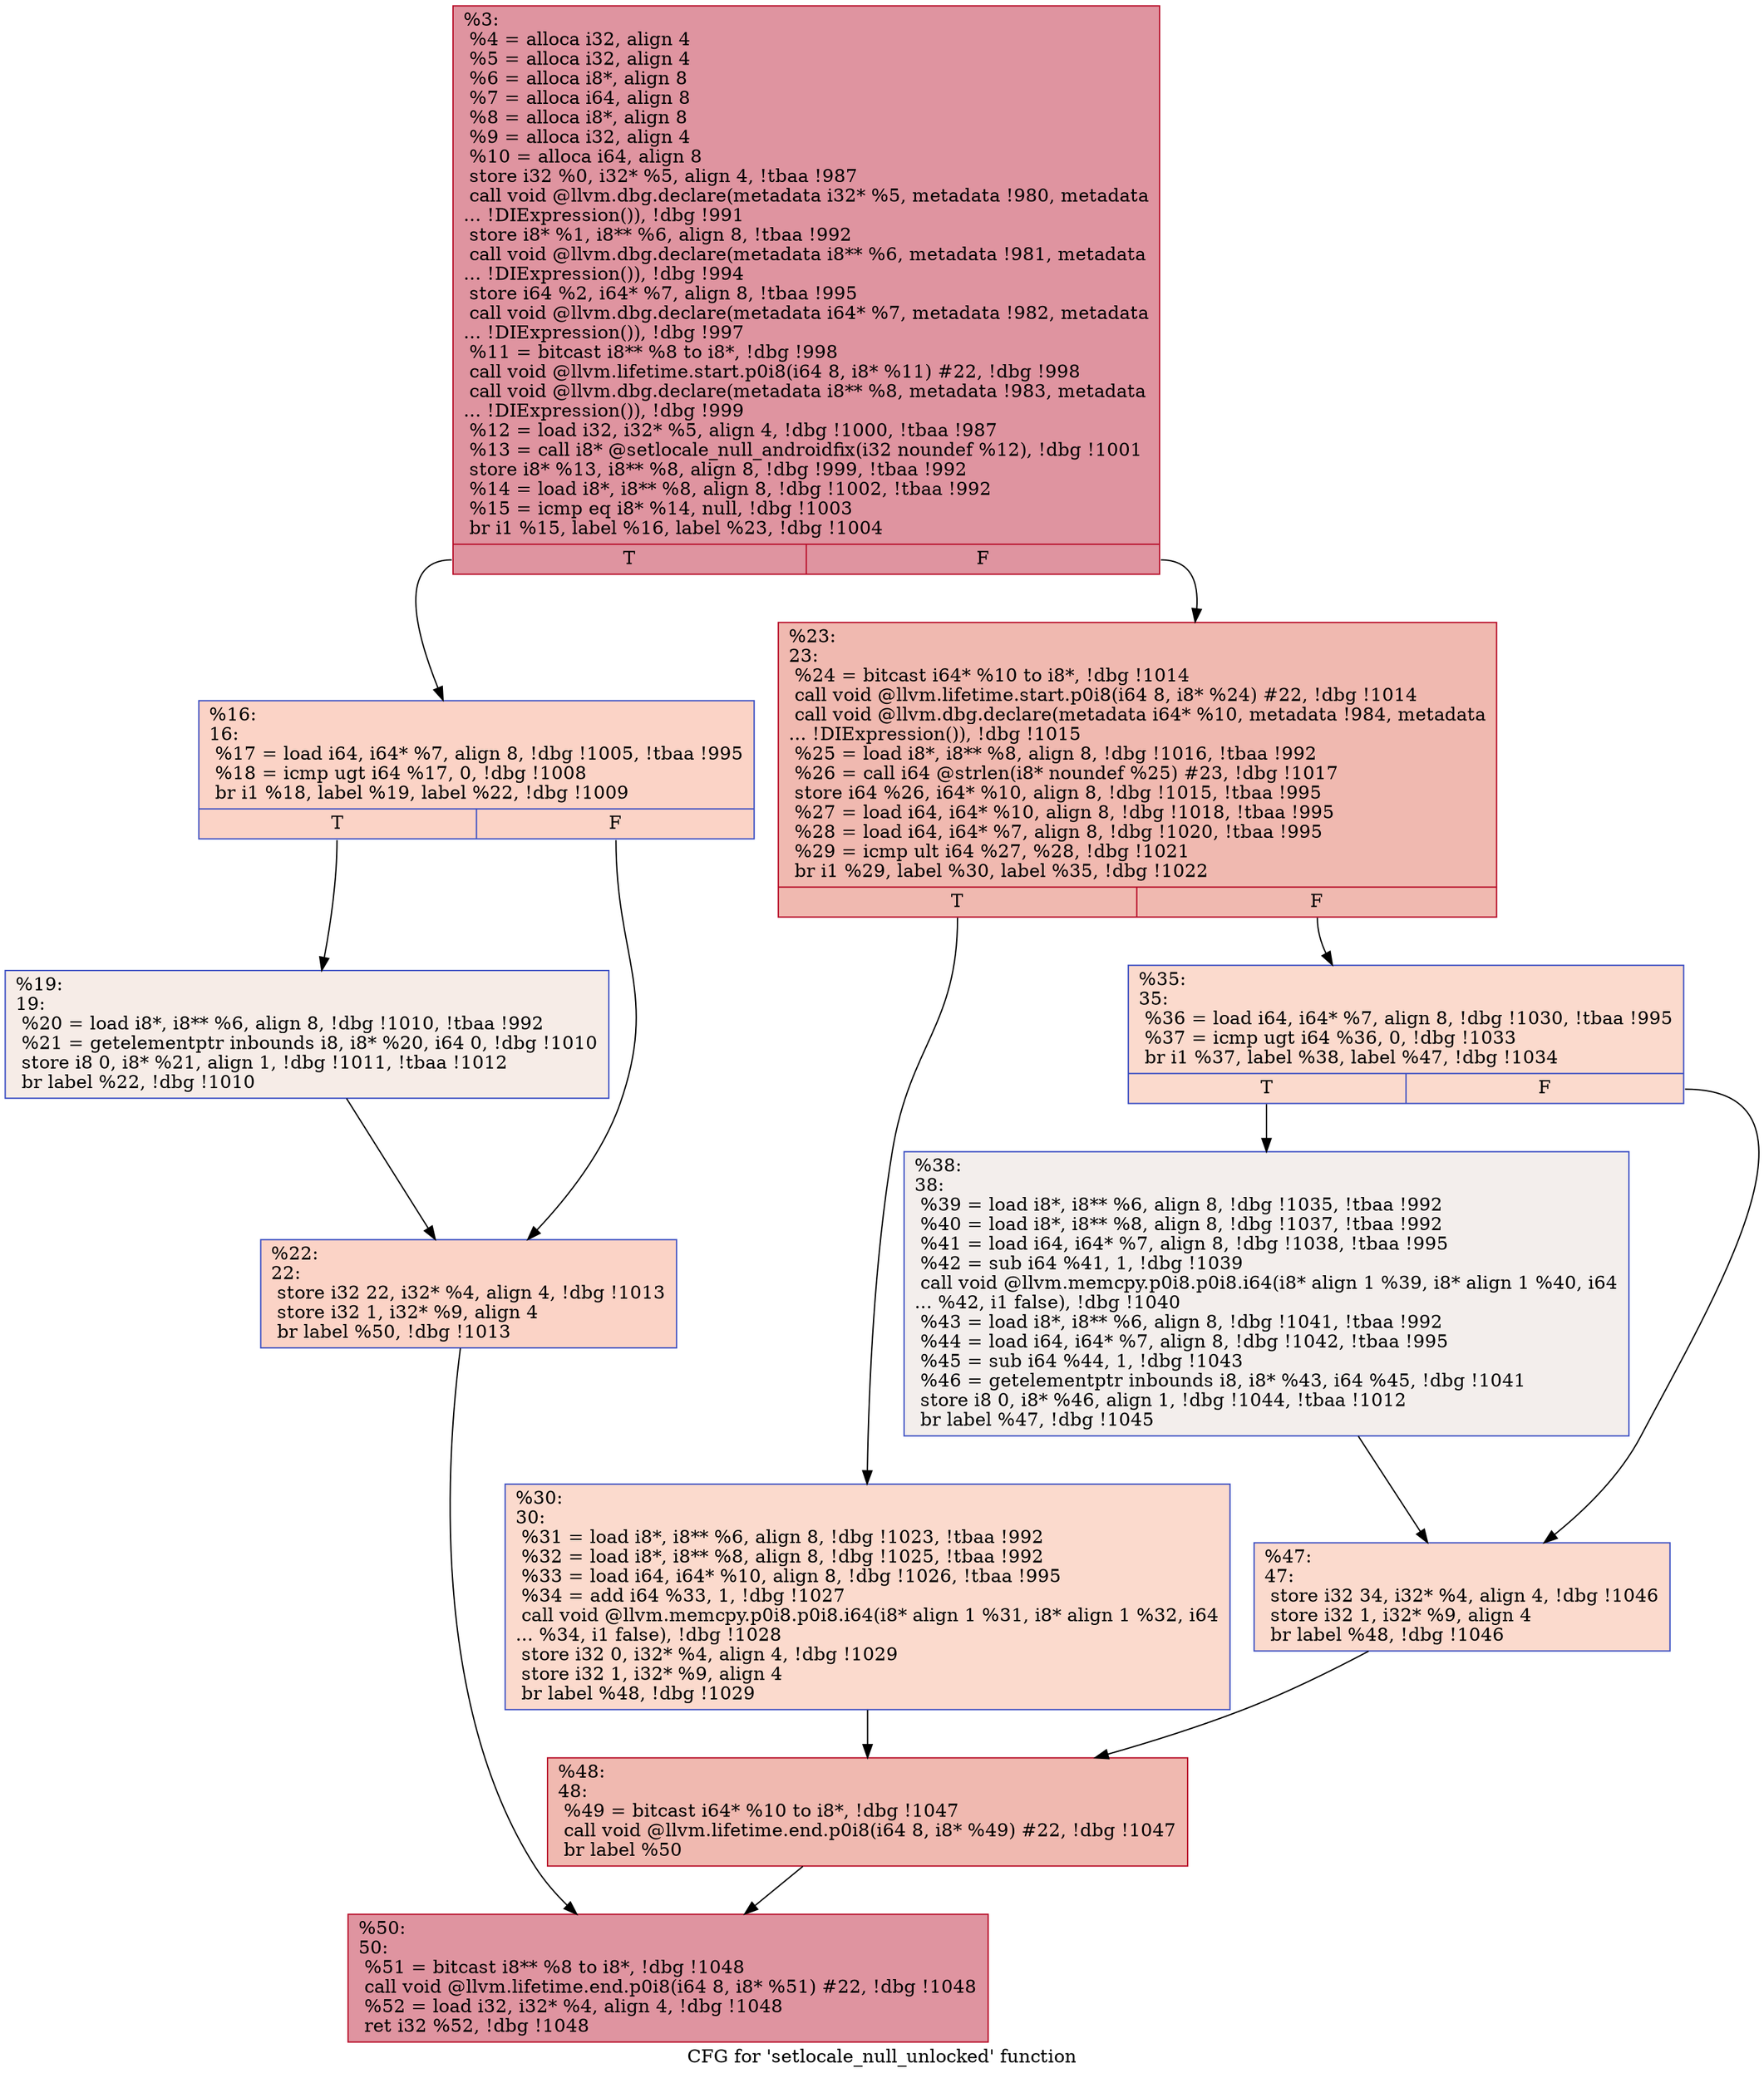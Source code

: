 digraph "CFG for 'setlocale_null_unlocked' function" {
	label="CFG for 'setlocale_null_unlocked' function";

	Node0x267a290 [shape=record,color="#b70d28ff", style=filled, fillcolor="#b70d2870",label="{%3:\l  %4 = alloca i32, align 4\l  %5 = alloca i32, align 4\l  %6 = alloca i8*, align 8\l  %7 = alloca i64, align 8\l  %8 = alloca i8*, align 8\l  %9 = alloca i32, align 4\l  %10 = alloca i64, align 8\l  store i32 %0, i32* %5, align 4, !tbaa !987\l  call void @llvm.dbg.declare(metadata i32* %5, metadata !980, metadata\l... !DIExpression()), !dbg !991\l  store i8* %1, i8** %6, align 8, !tbaa !992\l  call void @llvm.dbg.declare(metadata i8** %6, metadata !981, metadata\l... !DIExpression()), !dbg !994\l  store i64 %2, i64* %7, align 8, !tbaa !995\l  call void @llvm.dbg.declare(metadata i64* %7, metadata !982, metadata\l... !DIExpression()), !dbg !997\l  %11 = bitcast i8** %8 to i8*, !dbg !998\l  call void @llvm.lifetime.start.p0i8(i64 8, i8* %11) #22, !dbg !998\l  call void @llvm.dbg.declare(metadata i8** %8, metadata !983, metadata\l... !DIExpression()), !dbg !999\l  %12 = load i32, i32* %5, align 4, !dbg !1000, !tbaa !987\l  %13 = call i8* @setlocale_null_androidfix(i32 noundef %12), !dbg !1001\l  store i8* %13, i8** %8, align 8, !dbg !999, !tbaa !992\l  %14 = load i8*, i8** %8, align 8, !dbg !1002, !tbaa !992\l  %15 = icmp eq i8* %14, null, !dbg !1003\l  br i1 %15, label %16, label %23, !dbg !1004\l|{<s0>T|<s1>F}}"];
	Node0x267a290:s0 -> Node0x267b170;
	Node0x267a290:s1 -> Node0x267b260;
	Node0x267b170 [shape=record,color="#3d50c3ff", style=filled, fillcolor="#f59c7d70",label="{%16:\l16:                                               \l  %17 = load i64, i64* %7, align 8, !dbg !1005, !tbaa !995\l  %18 = icmp ugt i64 %17, 0, !dbg !1008\l  br i1 %18, label %19, label %22, !dbg !1009\l|{<s0>T|<s1>F}}"];
	Node0x267b170:s0 -> Node0x267b1c0;
	Node0x267b170:s1 -> Node0x267b210;
	Node0x267b1c0 [shape=record,color="#3d50c3ff", style=filled, fillcolor="#ead5c970",label="{%19:\l19:                                               \l  %20 = load i8*, i8** %6, align 8, !dbg !1010, !tbaa !992\l  %21 = getelementptr inbounds i8, i8* %20, i64 0, !dbg !1010\l  store i8 0, i8* %21, align 1, !dbg !1011, !tbaa !1012\l  br label %22, !dbg !1010\l}"];
	Node0x267b1c0 -> Node0x267b210;
	Node0x267b210 [shape=record,color="#3d50c3ff", style=filled, fillcolor="#f59c7d70",label="{%22:\l22:                                               \l  store i32 22, i32* %4, align 4, !dbg !1013\l  store i32 1, i32* %9, align 4\l  br label %50, !dbg !1013\l}"];
	Node0x267b210 -> Node0x267b440;
	Node0x267b260 [shape=record,color="#b70d28ff", style=filled, fillcolor="#de614d70",label="{%23:\l23:                                               \l  %24 = bitcast i64* %10 to i8*, !dbg !1014\l  call void @llvm.lifetime.start.p0i8(i64 8, i8* %24) #22, !dbg !1014\l  call void @llvm.dbg.declare(metadata i64* %10, metadata !984, metadata\l... !DIExpression()), !dbg !1015\l  %25 = load i8*, i8** %8, align 8, !dbg !1016, !tbaa !992\l  %26 = call i64 @strlen(i8* noundef %25) #23, !dbg !1017\l  store i64 %26, i64* %10, align 8, !dbg !1015, !tbaa !995\l  %27 = load i64, i64* %10, align 8, !dbg !1018, !tbaa !995\l  %28 = load i64, i64* %7, align 8, !dbg !1020, !tbaa !995\l  %29 = icmp ult i64 %27, %28, !dbg !1021\l  br i1 %29, label %30, label %35, !dbg !1022\l|{<s0>T|<s1>F}}"];
	Node0x267b260:s0 -> Node0x267b2b0;
	Node0x267b260:s1 -> Node0x267b300;
	Node0x267b2b0 [shape=record,color="#3d50c3ff", style=filled, fillcolor="#f7ac8e70",label="{%30:\l30:                                               \l  %31 = load i8*, i8** %6, align 8, !dbg !1023, !tbaa !992\l  %32 = load i8*, i8** %8, align 8, !dbg !1025, !tbaa !992\l  %33 = load i64, i64* %10, align 8, !dbg !1026, !tbaa !995\l  %34 = add i64 %33, 1, !dbg !1027\l  call void @llvm.memcpy.p0i8.p0i8.i64(i8* align 1 %31, i8* align 1 %32, i64\l... %34, i1 false), !dbg !1028\l  store i32 0, i32* %4, align 4, !dbg !1029\l  store i32 1, i32* %9, align 4\l  br label %48, !dbg !1029\l}"];
	Node0x267b2b0 -> Node0x267b3f0;
	Node0x267b300 [shape=record,color="#3d50c3ff", style=filled, fillcolor="#f7ac8e70",label="{%35:\l35:                                               \l  %36 = load i64, i64* %7, align 8, !dbg !1030, !tbaa !995\l  %37 = icmp ugt i64 %36, 0, !dbg !1033\l  br i1 %37, label %38, label %47, !dbg !1034\l|{<s0>T|<s1>F}}"];
	Node0x267b300:s0 -> Node0x267b350;
	Node0x267b300:s1 -> Node0x267b3a0;
	Node0x267b350 [shape=record,color="#3d50c3ff", style=filled, fillcolor="#e3d9d370",label="{%38:\l38:                                               \l  %39 = load i8*, i8** %6, align 8, !dbg !1035, !tbaa !992\l  %40 = load i8*, i8** %8, align 8, !dbg !1037, !tbaa !992\l  %41 = load i64, i64* %7, align 8, !dbg !1038, !tbaa !995\l  %42 = sub i64 %41, 1, !dbg !1039\l  call void @llvm.memcpy.p0i8.p0i8.i64(i8* align 1 %39, i8* align 1 %40, i64\l... %42, i1 false), !dbg !1040\l  %43 = load i8*, i8** %6, align 8, !dbg !1041, !tbaa !992\l  %44 = load i64, i64* %7, align 8, !dbg !1042, !tbaa !995\l  %45 = sub i64 %44, 1, !dbg !1043\l  %46 = getelementptr inbounds i8, i8* %43, i64 %45, !dbg !1041\l  store i8 0, i8* %46, align 1, !dbg !1044, !tbaa !1012\l  br label %47, !dbg !1045\l}"];
	Node0x267b350 -> Node0x267b3a0;
	Node0x267b3a0 [shape=record,color="#3d50c3ff", style=filled, fillcolor="#f7ac8e70",label="{%47:\l47:                                               \l  store i32 34, i32* %4, align 4, !dbg !1046\l  store i32 1, i32* %9, align 4\l  br label %48, !dbg !1046\l}"];
	Node0x267b3a0 -> Node0x267b3f0;
	Node0x267b3f0 [shape=record,color="#b70d28ff", style=filled, fillcolor="#de614d70",label="{%48:\l48:                                               \l  %49 = bitcast i64* %10 to i8*, !dbg !1047\l  call void @llvm.lifetime.end.p0i8(i64 8, i8* %49) #22, !dbg !1047\l  br label %50\l}"];
	Node0x267b3f0 -> Node0x267b440;
	Node0x267b440 [shape=record,color="#b70d28ff", style=filled, fillcolor="#b70d2870",label="{%50:\l50:                                               \l  %51 = bitcast i8** %8 to i8*, !dbg !1048\l  call void @llvm.lifetime.end.p0i8(i64 8, i8* %51) #22, !dbg !1048\l  %52 = load i32, i32* %4, align 4, !dbg !1048\l  ret i32 %52, !dbg !1048\l}"];
}
